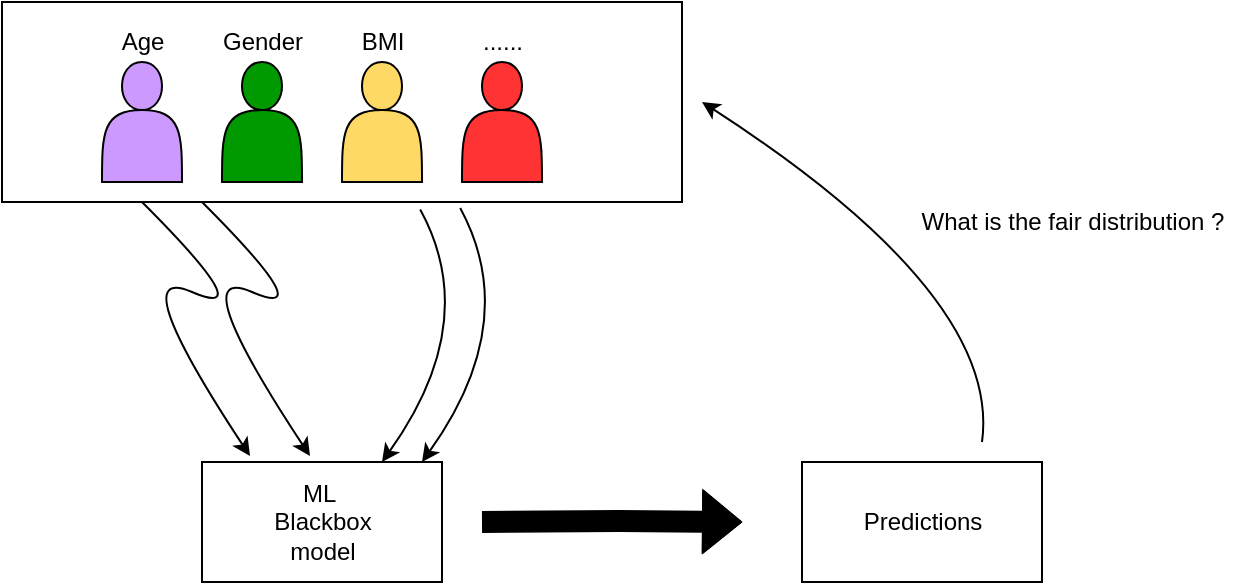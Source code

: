 <mxfile version="15.5.2" type="github">
  <diagram id="Z0S4B092CTj5bb3gRtJG" name="Page-1">
    <mxGraphModel dx="1422" dy="763" grid="1" gridSize="10" guides="1" tooltips="1" connect="1" arrows="1" fold="1" page="1" pageScale="1" pageWidth="827" pageHeight="1169" math="0" shadow="0">
      <root>
        <mxCell id="0" />
        <mxCell id="1" parent="0" />
        <mxCell id="snFoWwAS7WQZvzgMalwl-1" value="" style="rounded=0;whiteSpace=wrap;html=1;" vertex="1" parent="1">
          <mxGeometry x="120" y="70" width="340" height="100" as="geometry" />
        </mxCell>
        <mxCell id="snFoWwAS7WQZvzgMalwl-2" value="" style="rounded=0;whiteSpace=wrap;html=1;" vertex="1" parent="1">
          <mxGeometry x="220" y="300" width="120" height="60" as="geometry" />
        </mxCell>
        <mxCell id="snFoWwAS7WQZvzgMalwl-3" value="" style="rounded=0;whiteSpace=wrap;html=1;" vertex="1" parent="1">
          <mxGeometry x="520" y="300" width="120" height="60" as="geometry" />
        </mxCell>
        <mxCell id="snFoWwAS7WQZvzgMalwl-7" value="" style="curved=1;endArrow=classic;html=1;rounded=0;entryX=0.2;entryY=-0.05;entryDx=0;entryDy=0;entryPerimeter=0;" edge="1" parent="1" target="snFoWwAS7WQZvzgMalwl-2">
          <mxGeometry width="50" height="50" relative="1" as="geometry">
            <mxPoint x="190" y="170" as="sourcePoint" />
            <mxPoint x="240" y="290" as="targetPoint" />
            <Array as="points">
              <mxPoint x="250" y="230" />
              <mxPoint x="180" y="200" />
            </Array>
          </mxGeometry>
        </mxCell>
        <mxCell id="snFoWwAS7WQZvzgMalwl-8" value="" style="curved=1;endArrow=classic;html=1;rounded=0;entryX=0.2;entryY=-0.05;entryDx=0;entryDy=0;entryPerimeter=0;" edge="1" parent="1">
          <mxGeometry width="50" height="50" relative="1" as="geometry">
            <mxPoint x="220" y="170" as="sourcePoint" />
            <mxPoint x="274" y="297" as="targetPoint" />
            <Array as="points">
              <mxPoint x="280" y="230" />
              <mxPoint x="210" y="200" />
            </Array>
          </mxGeometry>
        </mxCell>
        <mxCell id="snFoWwAS7WQZvzgMalwl-10" value="" style="curved=1;endArrow=classic;html=1;rounded=0;entryX=0.75;entryY=0;entryDx=0;entryDy=0;exitX=0.615;exitY=1.038;exitDx=0;exitDy=0;exitPerimeter=0;" edge="1" parent="1" source="snFoWwAS7WQZvzgMalwl-1" target="snFoWwAS7WQZvzgMalwl-2">
          <mxGeometry width="50" height="50" relative="1" as="geometry">
            <mxPoint x="370" y="200" as="sourcePoint" />
            <mxPoint x="424" y="327" as="targetPoint" />
            <Array as="points">
              <mxPoint x="360" y="230" />
            </Array>
          </mxGeometry>
        </mxCell>
        <mxCell id="snFoWwAS7WQZvzgMalwl-11" value="" style="curved=1;endArrow=classic;html=1;rounded=0;entryX=0.75;entryY=0;entryDx=0;entryDy=0;exitX=0.615;exitY=1.038;exitDx=0;exitDy=0;exitPerimeter=0;" edge="1" parent="1">
          <mxGeometry width="50" height="50" relative="1" as="geometry">
            <mxPoint x="349.1" y="173.04" as="sourcePoint" />
            <mxPoint x="330" y="300" as="targetPoint" />
            <Array as="points">
              <mxPoint x="380" y="230" />
            </Array>
          </mxGeometry>
        </mxCell>
        <mxCell id="snFoWwAS7WQZvzgMalwl-12" value="ML&amp;nbsp;&lt;br&gt;Blackbox&lt;br&gt;model" style="text;html=1;resizable=0;autosize=1;align=center;verticalAlign=middle;points=[];fillColor=none;strokeColor=none;rounded=0;" vertex="1" parent="1">
          <mxGeometry x="250" y="305" width="60" height="50" as="geometry" />
        </mxCell>
        <mxCell id="snFoWwAS7WQZvzgMalwl-13" value="Predictions" style="text;html=1;resizable=0;autosize=1;align=center;verticalAlign=middle;points=[];fillColor=none;strokeColor=none;rounded=0;" vertex="1" parent="1">
          <mxGeometry x="545" y="320" width="70" height="20" as="geometry" />
        </mxCell>
        <mxCell id="snFoWwAS7WQZvzgMalwl-14" value="" style="shape=flexArrow;endArrow=classic;html=1;rounded=0;fillColor=#000000;" edge="1" parent="1">
          <mxGeometry width="50" height="50" relative="1" as="geometry">
            <mxPoint x="360" y="330" as="sourcePoint" />
            <mxPoint x="490" y="330" as="targetPoint" />
            <Array as="points">
              <mxPoint x="428.5" y="329.5" />
            </Array>
          </mxGeometry>
        </mxCell>
        <mxCell id="snFoWwAS7WQZvzgMalwl-29" value="" style="shape=actor;whiteSpace=wrap;html=1;fillColor=#CC99FF;" vertex="1" parent="1">
          <mxGeometry x="170" y="100" width="40" height="60" as="geometry" />
        </mxCell>
        <mxCell id="snFoWwAS7WQZvzgMalwl-30" value="" style="shape=actor;whiteSpace=wrap;html=1;fillColor=#009900;" vertex="1" parent="1">
          <mxGeometry x="230" y="100" width="40" height="60" as="geometry" />
        </mxCell>
        <mxCell id="snFoWwAS7WQZvzgMalwl-31" value="" style="shape=actor;whiteSpace=wrap;html=1;fillColor=#FFD966;" vertex="1" parent="1">
          <mxGeometry x="290" y="100" width="40" height="60" as="geometry" />
        </mxCell>
        <mxCell id="snFoWwAS7WQZvzgMalwl-32" value="" style="shape=actor;whiteSpace=wrap;html=1;fillColor=#FF3333;" vertex="1" parent="1">
          <mxGeometry x="350" y="100" width="40" height="60" as="geometry" />
        </mxCell>
        <mxCell id="snFoWwAS7WQZvzgMalwl-33" value="" style="curved=1;endArrow=classic;html=1;rounded=0;" edge="1" parent="1">
          <mxGeometry width="50" height="50" relative="1" as="geometry">
            <mxPoint x="610" y="290" as="sourcePoint" />
            <mxPoint x="470" y="120" as="targetPoint" />
            <Array as="points">
              <mxPoint x="620" y="216.96" />
            </Array>
          </mxGeometry>
        </mxCell>
        <mxCell id="snFoWwAS7WQZvzgMalwl-34" value="What is the fair distribution ?" style="text;html=1;resizable=0;autosize=1;align=center;verticalAlign=middle;points=[];fillColor=none;strokeColor=none;rounded=0;" vertex="1" parent="1">
          <mxGeometry x="570" y="170" width="170" height="20" as="geometry" />
        </mxCell>
        <mxCell id="snFoWwAS7WQZvzgMalwl-35" value="Age" style="text;html=1;resizable=0;autosize=1;align=center;verticalAlign=middle;points=[];fillColor=none;strokeColor=none;rounded=0;" vertex="1" parent="1">
          <mxGeometry x="170" y="80" width="40" height="20" as="geometry" />
        </mxCell>
        <mxCell id="snFoWwAS7WQZvzgMalwl-36" value="Gender" style="text;html=1;resizable=0;autosize=1;align=center;verticalAlign=middle;points=[];fillColor=none;strokeColor=none;rounded=0;" vertex="1" parent="1">
          <mxGeometry x="220" y="80" width="60" height="20" as="geometry" />
        </mxCell>
        <mxCell id="snFoWwAS7WQZvzgMalwl-37" value="BMI" style="text;html=1;resizable=0;autosize=1;align=center;verticalAlign=middle;points=[];fillColor=none;strokeColor=none;rounded=0;" vertex="1" parent="1">
          <mxGeometry x="290" y="80" width="40" height="20" as="geometry" />
        </mxCell>
        <mxCell id="snFoWwAS7WQZvzgMalwl-38" value="......" style="text;html=1;resizable=0;autosize=1;align=center;verticalAlign=middle;points=[];fillColor=none;strokeColor=none;rounded=0;" vertex="1" parent="1">
          <mxGeometry x="350" y="80" width="40" height="20" as="geometry" />
        </mxCell>
      </root>
    </mxGraphModel>
  </diagram>
</mxfile>
